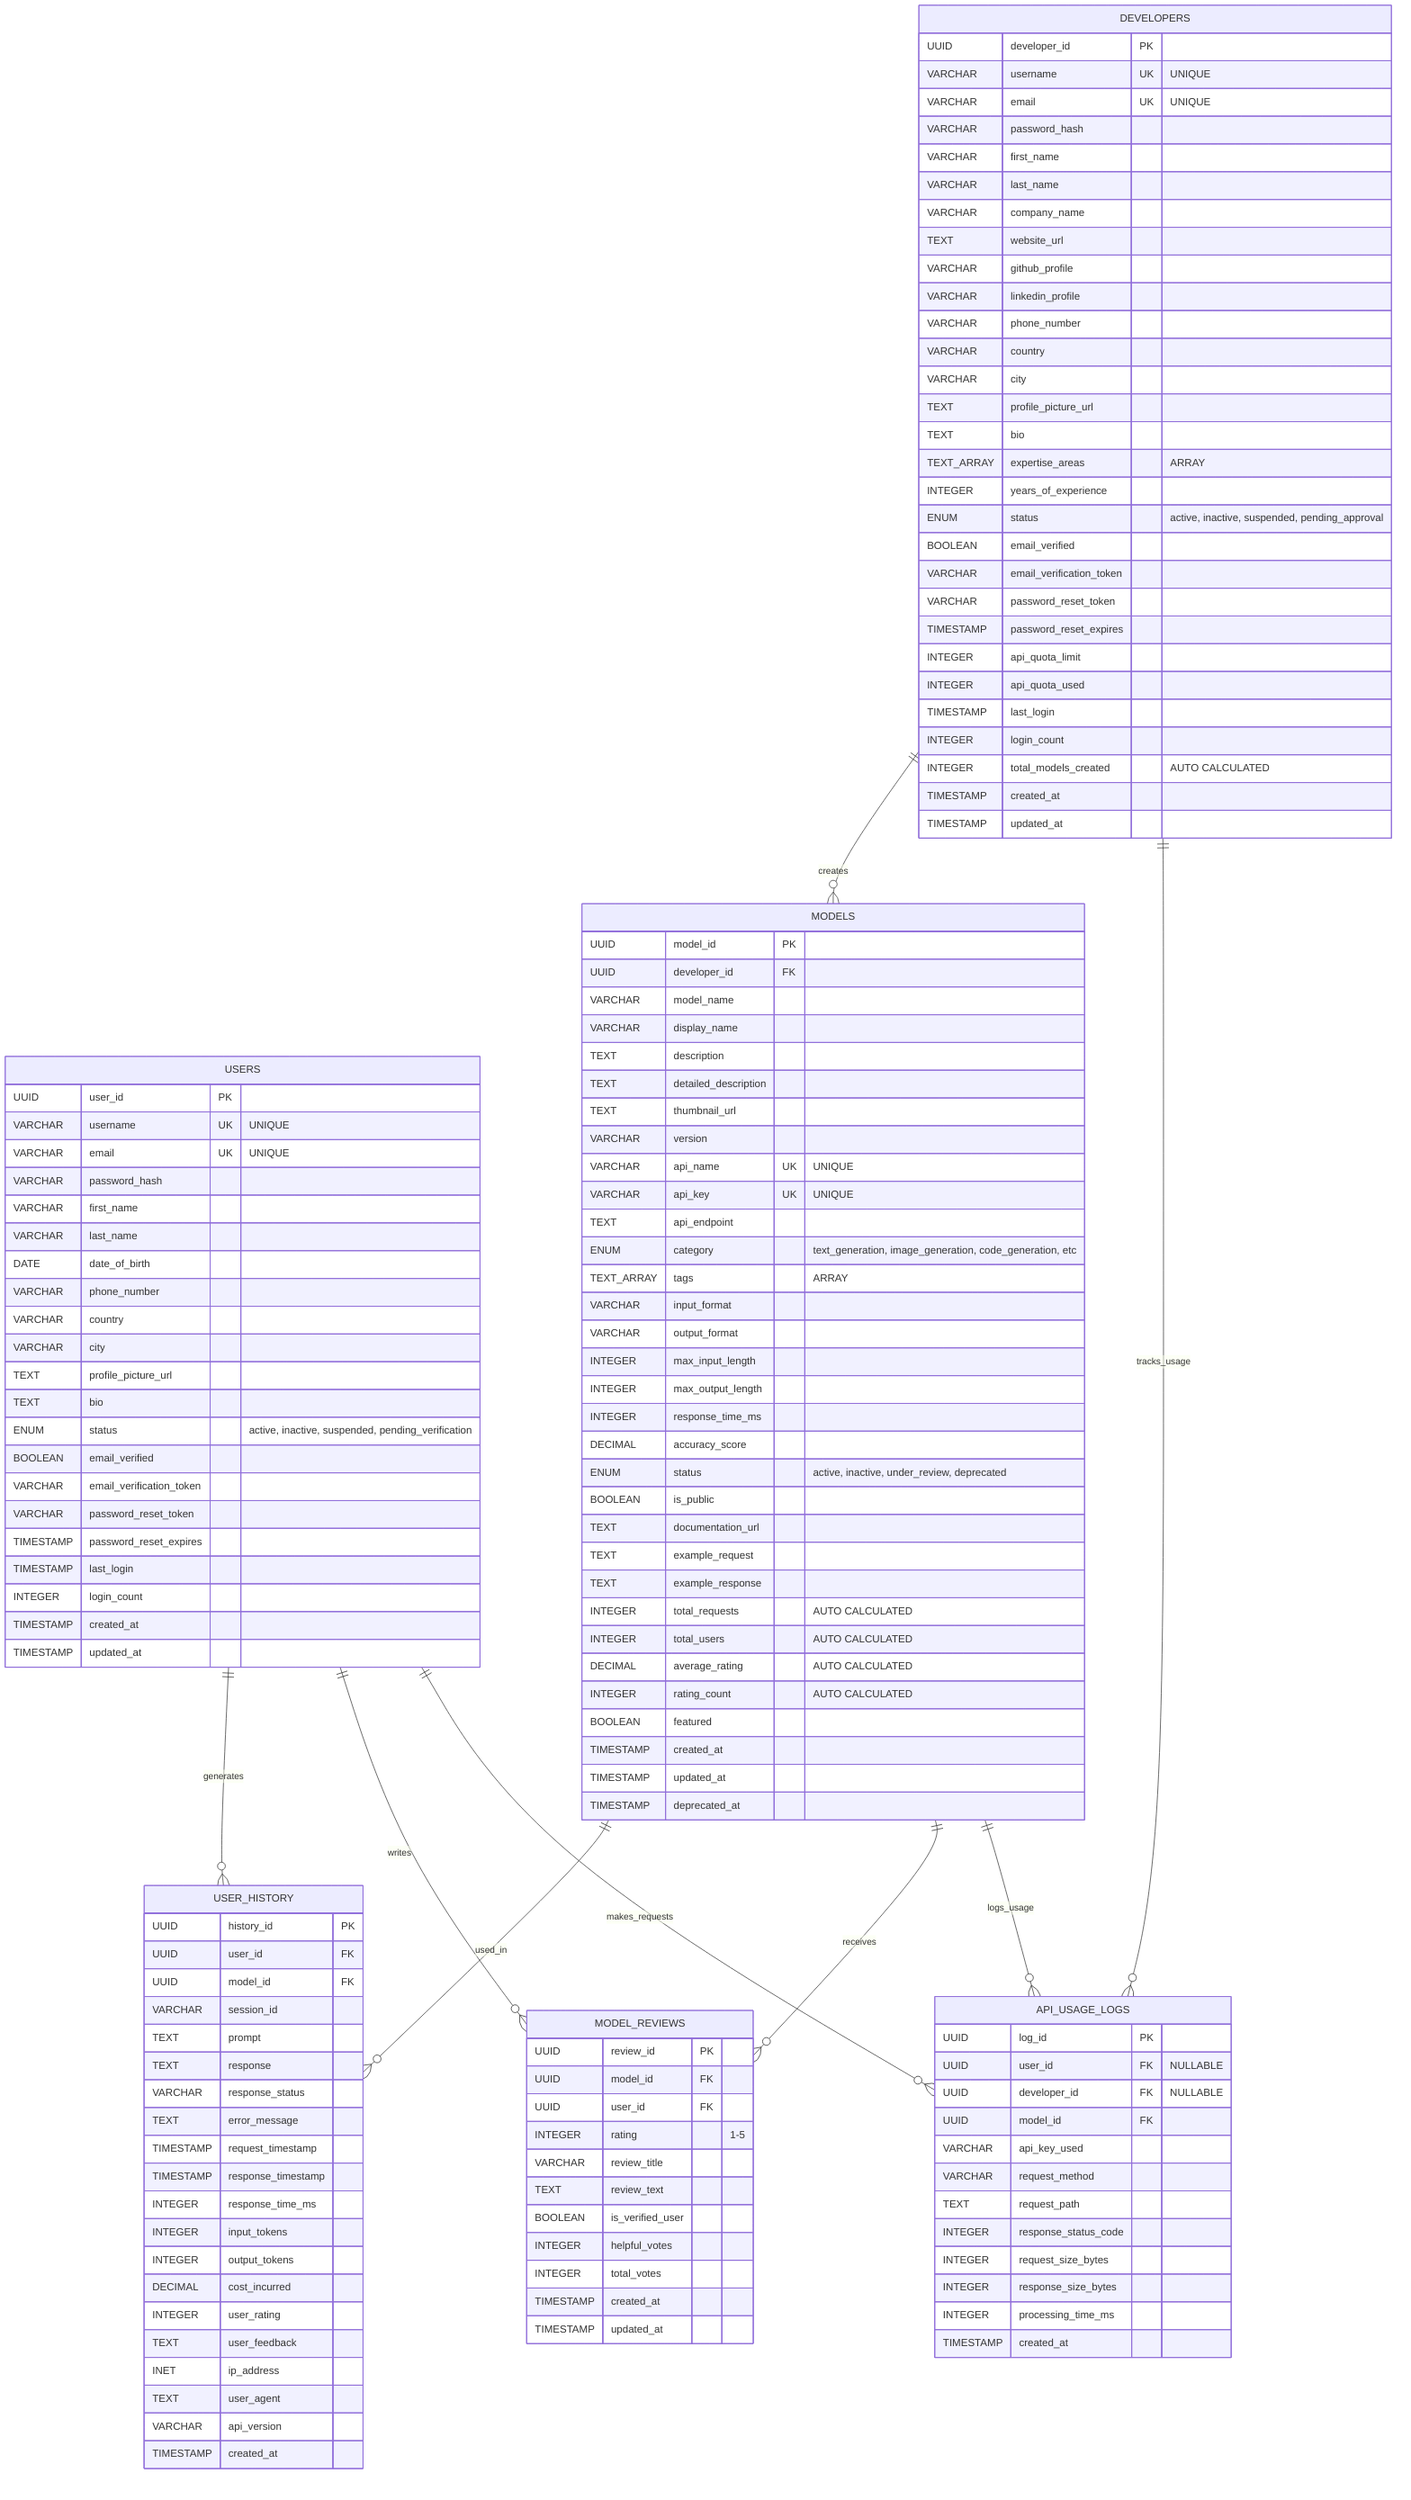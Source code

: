 %% Entity Relationship Diagram for AI Model Platform
%% Generated on June 25, 2025
%% This diagram can be rendered using Mermaid.js or compatible tools

erDiagram
    %% Main Entities
    USERS {
        UUID user_id PK
        VARCHAR username UK "UNIQUE"
        VARCHAR email UK "UNIQUE"
        VARCHAR password_hash
        VARCHAR first_name
        VARCHAR last_name
        DATE date_of_birth
        VARCHAR phone_number
        VARCHAR country
        VARCHAR city
        TEXT profile_picture_url
        TEXT bio
        ENUM status "active, inactive, suspended, pending_verification"
        BOOLEAN email_verified
        VARCHAR email_verification_token
        VARCHAR password_reset_token
        TIMESTAMP password_reset_expires
        TIMESTAMP last_login
        INTEGER login_count
        TIMESTAMP created_at
        TIMESTAMP updated_at
    }

    DEVELOPERS {
        UUID developer_id PK
        VARCHAR username UK "UNIQUE"
        VARCHAR email UK "UNIQUE"
        VARCHAR password_hash
        VARCHAR first_name
        VARCHAR last_name
        VARCHAR company_name
        TEXT website_url
        VARCHAR github_profile
        VARCHAR linkedin_profile
        VARCHAR phone_number
        VARCHAR country
        VARCHAR city
        TEXT profile_picture_url
        TEXT bio
        TEXT_ARRAY expertise_areas "ARRAY"
        INTEGER years_of_experience
        ENUM status "active, inactive, suspended, pending_approval"
        BOOLEAN email_verified
        VARCHAR email_verification_token
        VARCHAR password_reset_token
        TIMESTAMP password_reset_expires
        INTEGER api_quota_limit
        INTEGER api_quota_used
        TIMESTAMP last_login
        INTEGER login_count
        INTEGER total_models_created "AUTO CALCULATED"
        TIMESTAMP created_at
        TIMESTAMP updated_at
    }

    MODELS {
        UUID model_id PK
        UUID developer_id FK
        VARCHAR model_name
        VARCHAR display_name
        TEXT description
        TEXT detailed_description
        TEXT thumbnail_url
        VARCHAR version
        VARCHAR api_name UK "UNIQUE"
        VARCHAR api_key UK "UNIQUE"
        TEXT api_endpoint
        ENUM category "text_generation, image_generation, code_generation, etc"
        TEXT_ARRAY tags "ARRAY"
        VARCHAR input_format
        VARCHAR output_format
        INTEGER max_input_length
        INTEGER max_output_length
        INTEGER response_time_ms
        DECIMAL accuracy_score
        ENUM status "active, inactive, under_review, deprecated"
        BOOLEAN is_public
        TEXT documentation_url
        TEXT example_request
        TEXT example_response
        INTEGER total_requests "AUTO CALCULATED"
        INTEGER total_users "AUTO CALCULATED"
        DECIMAL average_rating "AUTO CALCULATED"
        INTEGER rating_count "AUTO CALCULATED"
        BOOLEAN featured
        TIMESTAMP created_at
        TIMESTAMP updated_at
        TIMESTAMP deprecated_at
    }

    USER_HISTORY {
        UUID history_id PK
        UUID user_id FK
        UUID model_id FK
        VARCHAR session_id
        TEXT prompt
        TEXT response
        VARCHAR response_status
        TEXT error_message
        TIMESTAMP request_timestamp
        TIMESTAMP response_timestamp
        INTEGER response_time_ms
        INTEGER input_tokens
        INTEGER output_tokens
        DECIMAL cost_incurred
        INTEGER user_rating
        TEXT user_feedback
        INET ip_address
        TEXT user_agent
        VARCHAR api_version
        TIMESTAMP created_at
    }

    MODEL_REVIEWS {
        UUID review_id PK
        UUID model_id FK
        UUID user_id FK
        INTEGER rating "1-5"
        VARCHAR review_title
        TEXT review_text
        BOOLEAN is_verified_user
        INTEGER helpful_votes
        INTEGER total_votes
        TIMESTAMP created_at
        TIMESTAMP updated_at
    }

    API_USAGE_LOGS {
        UUID log_id PK
        UUID user_id FK "NULLABLE"
        UUID developer_id FK "NULLABLE"
        UUID model_id FK
        VARCHAR api_key_used
        VARCHAR request_method
        TEXT request_path
        INTEGER response_status_code
        INTEGER request_size_bytes
        INTEGER response_size_bytes
        INTEGER processing_time_ms
        TIMESTAMP created_at
    }

    %% Relationships
    DEVELOPERS ||--o{ MODELS : "creates"
    USERS ||--o{ USER_HISTORY : "generates"
    MODELS ||--o{ USER_HISTORY : "used_in"
    USERS ||--o{ MODEL_REVIEWS : "writes"
    MODELS ||--o{ MODEL_REVIEWS : "receives"
    USERS ||--o{ API_USAGE_LOGS : "makes_requests"
    DEVELOPERS ||--o{ API_USAGE_LOGS : "tracks_usage"
    MODELS ||--o{ API_USAGE_LOGS : "logs_usage"

    %% Additional Notes
    %% USERS and DEVELOPERS are separate entities (different user types)
    %% MODEL_REVIEWS has unique constraint on (model_id, user_id)
    %% All timestamps use CURRENT_TIMESTAMP as default
    %% UUIDs are generated using uuid_generate_v4()
    %% Arrays are PostgreSQL array types
    %% ENUMs are custom PostgreSQL enum types